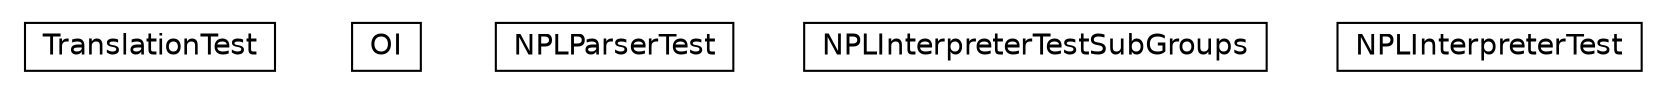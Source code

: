 #!/usr/local/bin/dot
#
# Class diagram 
# Generated by UMLGraph version R5_6_6-1-g9240c4 (http://www.umlgraph.org/)
#

digraph G {
	edge [fontname="Helvetica",fontsize=10,labelfontname="Helvetica",labelfontsize=10];
	node [fontname="Helvetica",fontsize=10,shape=plaintext];
	nodesep=0.25;
	ranksep=0.5;
	// ora4mas.nopl.test.TranslationTest
	c1955 [label=<<table title="ora4mas.nopl.test.TranslationTest" border="0" cellborder="1" cellspacing="0" cellpadding="2" port="p" href="./TranslationTest.html">
		<tr><td><table border="0" cellspacing="0" cellpadding="1">
<tr><td align="center" balign="center"> TranslationTest </td></tr>
		</table></td></tr>
		</table>>, URL="./TranslationTest.html", fontname="Helvetica", fontcolor="black", fontsize=14.0];
	// ora4mas.nopl.test.OI
	c1956 [label=<<table title="ora4mas.nopl.test.OI" border="0" cellborder="1" cellspacing="0" cellpadding="2" port="p" href="./OI.html">
		<tr><td><table border="0" cellspacing="0" cellpadding="1">
<tr><td align="center" balign="center"> OI </td></tr>
		</table></td></tr>
		</table>>, URL="./OI.html", fontname="Helvetica", fontcolor="black", fontsize=14.0];
	// ora4mas.nopl.test.NPLParserTest
	c1957 [label=<<table title="ora4mas.nopl.test.NPLParserTest" border="0" cellborder="1" cellspacing="0" cellpadding="2" port="p" href="./NPLParserTest.html">
		<tr><td><table border="0" cellspacing="0" cellpadding="1">
<tr><td align="center" balign="center"> NPLParserTest </td></tr>
		</table></td></tr>
		</table>>, URL="./NPLParserTest.html", fontname="Helvetica", fontcolor="black", fontsize=14.0];
	// ora4mas.nopl.test.NPLInterpreterTestSubGroups
	c1958 [label=<<table title="ora4mas.nopl.test.NPLInterpreterTestSubGroups" border="0" cellborder="1" cellspacing="0" cellpadding="2" port="p" href="./NPLInterpreterTestSubGroups.html">
		<tr><td><table border="0" cellspacing="0" cellpadding="1">
<tr><td align="center" balign="center"> NPLInterpreterTestSubGroups </td></tr>
		</table></td></tr>
		</table>>, URL="./NPLInterpreterTestSubGroups.html", fontname="Helvetica", fontcolor="black", fontsize=14.0];
	// ora4mas.nopl.test.NPLInterpreterTest
	c1959 [label=<<table title="ora4mas.nopl.test.NPLInterpreterTest" border="0" cellborder="1" cellspacing="0" cellpadding="2" port="p" href="./NPLInterpreterTest.html">
		<tr><td><table border="0" cellspacing="0" cellpadding="1">
<tr><td align="center" balign="center"> NPLInterpreterTest </td></tr>
		</table></td></tr>
		</table>>, URL="./NPLInterpreterTest.html", fontname="Helvetica", fontcolor="black", fontsize=14.0];
}

